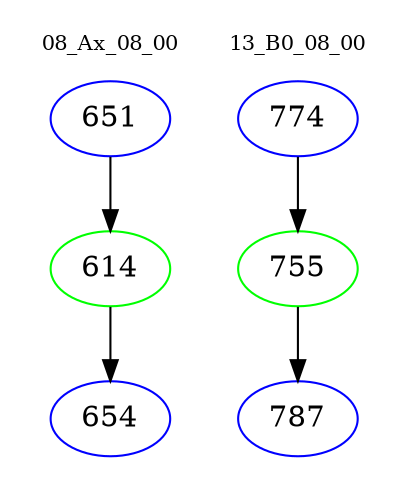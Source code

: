 digraph{
subgraph cluster_0 {
color = white
label = "08_Ax_08_00";
fontsize=10;
T0_651 [label="651", color="blue"]
T0_651 -> T0_614 [color="black"]
T0_614 [label="614", color="green"]
T0_614 -> T0_654 [color="black"]
T0_654 [label="654", color="blue"]
}
subgraph cluster_1 {
color = white
label = "13_B0_08_00";
fontsize=10;
T1_774 [label="774", color="blue"]
T1_774 -> T1_755 [color="black"]
T1_755 [label="755", color="green"]
T1_755 -> T1_787 [color="black"]
T1_787 [label="787", color="blue"]
}
}

